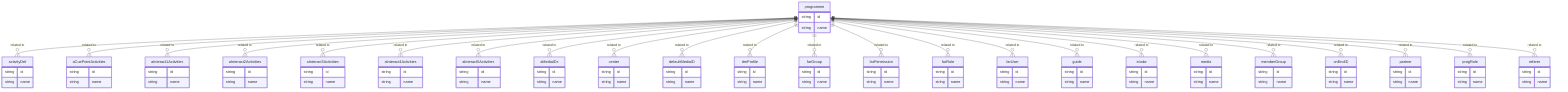 erDiagram
    programme {
        string id
        string name
    }
    activityDef {
        string id
        string name
    }
    aCuePointActivities {
        string id
        string name
    }
    aInteract1Activities {
        string id
        string name
    }
    aInteract2Activities {
        string id
        string name
    }
    aInteract3Activities {
        string id
        string name
    }
    aInteract4Activities {
        string id
        string name
    }
    aInteract5Activities {
        string id
        string name
    }
    aMediaIDs {
        string id
        string name
    }
    center {
        string id
        string name
    }
    defaultMediaID {
        string id
        string name
    }
    dmProfile {
        string id
        string name
    }
    farGroup {
        string id
        string name
    }
    farPermission {
        string id
        string name
    }
    farRole {
        string id
        string name
    }
    farUser {
        string id
        string name
    }
    guide {
        string id
        string name
    }
    intake {
        string id
        string name
    }
    media {
        string id
        string name
    }
    memberGroup {
        string id
        string name
    }
    onEndID {
        string id
        string name
    }
    partner {
        string id
        string name
    }
    progRole {
        string id
        string name
    }
    referer {
        string id
        string name
    }

    %% Relationships
    programme ||--o{ activityDef : "related to"
    programme ||--o{ aCuePointActivities : "related to"
    programme ||--o{ aInteract1Activities : "related to"
    programme ||--o{ aInteract2Activities : "related to"
    programme ||--o{ aInteract3Activities : "related to"
    programme ||--o{ aInteract4Activities : "related to"
    programme ||--o{ aInteract5Activities : "related to"
    programme ||--o{ aMediaIDs : "related to"
    programme ||--o{ center : "related to"
    programme ||--o{ defaultMediaID : "related to"
    programme ||--o{ dmProfile : "related to"
    programme ||--o{ farGroup : "related to"
    programme ||--o{ farPermission : "related to"
    programme ||--o{ farRole : "related to"
    programme ||--o{ farUser : "related to"
    programme ||--o{ guide : "related to"
    programme ||--o{ intake : "related to"
    programme ||--o{ media : "related to"
    programme ||--o{ memberGroup : "related to"
    programme ||--o{ onEndID : "related to"
    programme ||--o{ partner : "related to"
    programme ||--o{ progRole : "related to"
    programme ||--o{ referer : "related to"